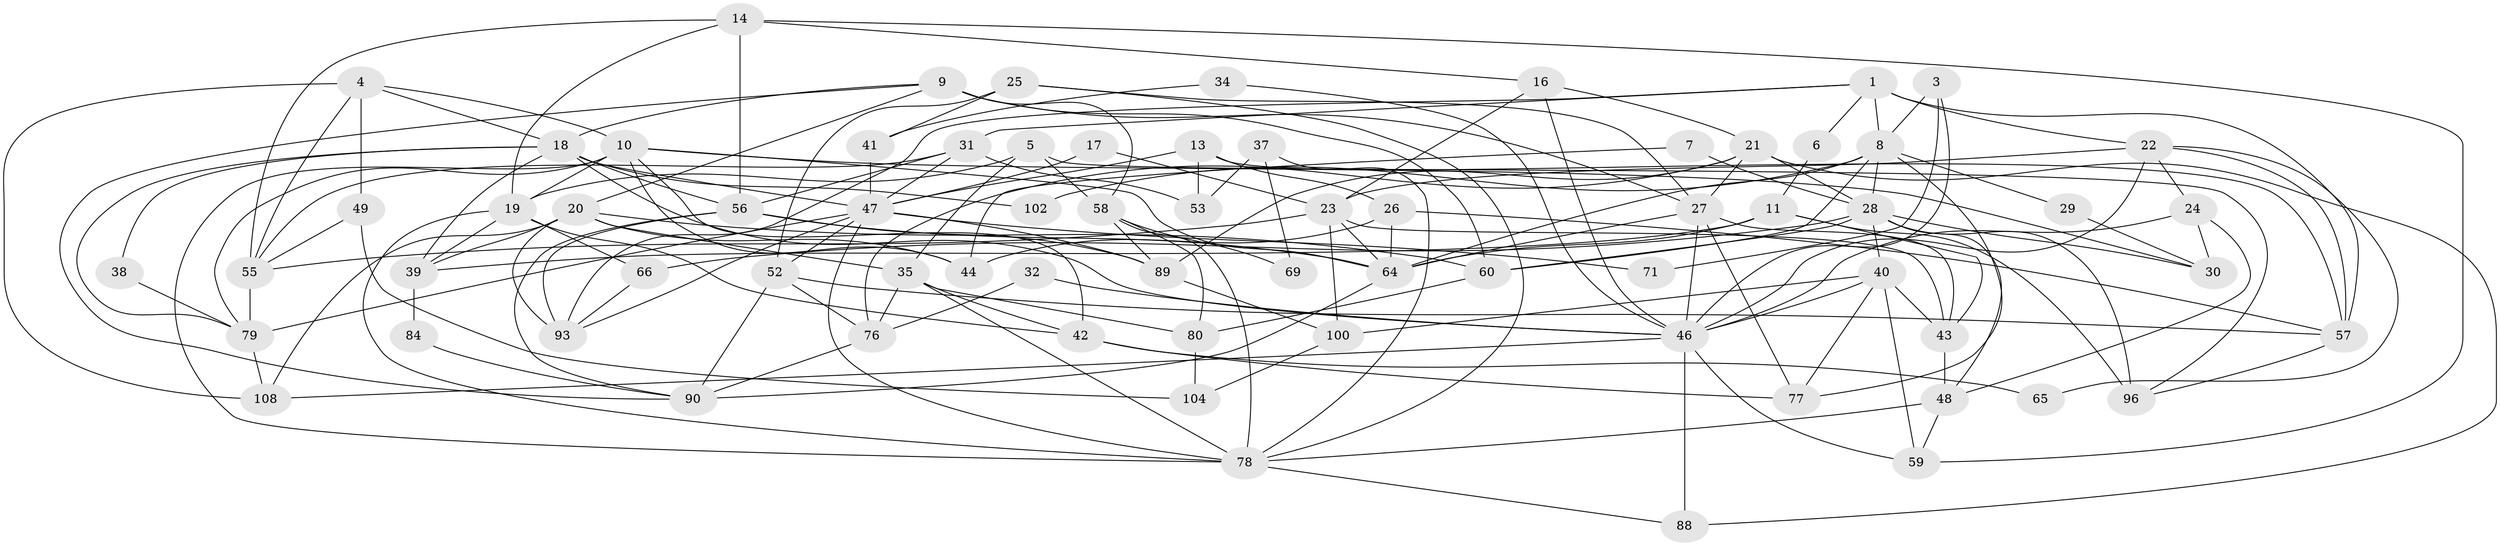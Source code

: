 // original degree distribution, {6: 0.08181818181818182, 5: 0.19090909090909092, 3: 0.23636363636363636, 4: 0.20909090909090908, 2: 0.2, 7: 0.05454545454545454, 8: 0.01818181818181818, 9: 0.00909090909090909}
// Generated by graph-tools (version 1.1) at 2025/41/03/06/25 10:41:52]
// undirected, 71 vertices, 172 edges
graph export_dot {
graph [start="1"]
  node [color=gray90,style=filled];
  1 [super="+2"];
  3;
  4;
  5;
  6;
  7;
  8 [super="+12"];
  9 [super="+61"];
  10 [super="+15"];
  11 [super="+33"];
  13;
  14 [super="+106"];
  16 [super="+94"];
  17;
  18 [super="+63"];
  19 [super="+72"];
  20 [super="+75"];
  21 [super="+36"];
  22 [super="+92"];
  23 [super="+83"];
  24;
  25 [super="+51"];
  26 [super="+103"];
  27 [super="+54"];
  28 [super="+107"];
  29;
  30 [super="+45"];
  31 [super="+70"];
  32;
  34;
  35 [super="+101"];
  37;
  38;
  39 [super="+82"];
  40;
  41 [super="+67"];
  42 [super="+68"];
  43 [super="+95"];
  44 [super="+50"];
  46 [super="+73"];
  47 [super="+98"];
  48 [super="+86"];
  49;
  52 [super="+85"];
  53;
  55 [super="+74"];
  56 [super="+62"];
  57 [super="+87"];
  58 [super="+81"];
  59;
  60 [super="+91"];
  64;
  65;
  66;
  69;
  71;
  76 [super="+97"];
  77;
  78 [super="+99"];
  79 [super="+110"];
  80;
  84;
  88;
  89;
  90 [super="+105"];
  93;
  96 [super="+109"];
  100;
  102;
  104;
  108;
  1 -- 57 [weight=2];
  1 -- 6;
  1 -- 31;
  1 -- 8;
  1 -- 93;
  1 -- 22;
  3 -- 8;
  3 -- 46;
  3 -- 71;
  4 -- 49;
  4 -- 55;
  4 -- 108;
  4 -- 18;
  4 -- 10;
  5 -- 19;
  5 -- 58;
  5 -- 35;
  5 -- 96;
  6 -- 11;
  7 -- 28;
  7 -- 44;
  8 -- 28;
  8 -- 29;
  8 -- 64;
  8 -- 102;
  8 -- 77;
  8 -- 60;
  9 -- 27;
  9 -- 90;
  9 -- 18;
  9 -- 20;
  9 -- 60;
  9 -- 58;
  10 -- 64;
  10 -- 30;
  10 -- 42;
  10 -- 44;
  10 -- 19;
  10 -- 79;
  10 -- 78;
  11 -- 43;
  11 -- 39;
  11 -- 64;
  11 -- 96;
  13 -- 47;
  13 -- 57;
  13 -- 26;
  13 -- 53;
  14 -- 56;
  14 -- 59;
  14 -- 16;
  14 -- 19;
  14 -- 55;
  16 -- 21;
  16 -- 46;
  16 -- 23;
  17 -- 23;
  17 -- 47;
  18 -- 38;
  18 -- 39;
  18 -- 102;
  18 -- 46;
  18 -- 47;
  18 -- 56;
  18 -- 79;
  19 -- 42;
  19 -- 78;
  19 -- 66;
  19 -- 39;
  20 -- 44;
  20 -- 60;
  20 -- 93;
  20 -- 39;
  20 -- 108;
  20 -- 35;
  21 -- 88;
  21 -- 28;
  21 -- 76;
  21 -- 89;
  21 -- 27;
  22 -- 65;
  22 -- 23;
  22 -- 24;
  22 -- 57;
  22 -- 46;
  23 -- 100;
  23 -- 55;
  23 -- 64;
  23 -- 43;
  24 -- 30;
  24 -- 48;
  24 -- 46;
  25 -- 27;
  25 -- 52;
  25 -- 41;
  25 -- 78;
  26 -- 64;
  26 -- 57;
  26 -- 44;
  27 -- 46 [weight=2];
  27 -- 64;
  27 -- 43;
  27 -- 77;
  28 -- 40;
  28 -- 96 [weight=2];
  28 -- 66;
  28 -- 60 [weight=2];
  28 -- 48;
  28 -- 30;
  29 -- 30;
  31 -- 53;
  31 -- 55;
  31 -- 56;
  31 -- 47;
  32 -- 46;
  32 -- 76;
  34 -- 41;
  34 -- 46;
  35 -- 78;
  35 -- 80;
  35 -- 42;
  35 -- 76;
  37 -- 53;
  37 -- 69;
  37 -- 78;
  38 -- 79;
  39 -- 84;
  40 -- 100;
  40 -- 46;
  40 -- 59;
  40 -- 77;
  40 -- 43;
  41 -- 47 [weight=2];
  42 -- 77;
  42 -- 65;
  43 -- 48;
  46 -- 88;
  46 -- 59;
  46 -- 108;
  47 -- 89;
  47 -- 78;
  47 -- 71;
  47 -- 93;
  47 -- 79;
  47 -- 52;
  48 -- 59;
  48 -- 78;
  49 -- 55;
  49 -- 104;
  52 -- 76;
  52 -- 57;
  52 -- 90;
  55 -- 79;
  56 -- 64;
  56 -- 89;
  56 -- 93;
  56 -- 90;
  57 -- 96;
  58 -- 69;
  58 -- 80;
  58 -- 89;
  58 -- 78;
  60 -- 80;
  64 -- 90;
  66 -- 93;
  76 -- 90;
  78 -- 88;
  79 -- 108;
  80 -- 104;
  84 -- 90;
  89 -- 100;
  100 -- 104;
}
